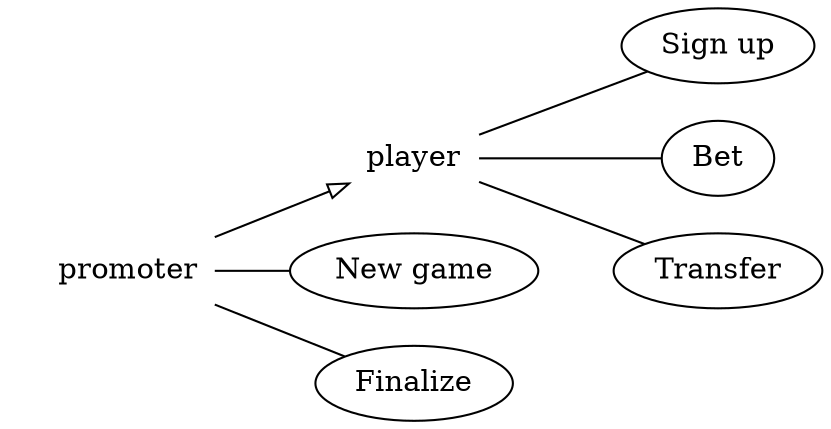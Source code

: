 digraph G {
	rankdir=LR;
	labelloc="b";
	peripheries=0;
	
	/* Actor Nodes */	
	node [shape=plaintext, color=white];

	subgraph clusterPlayer { player};
	player [shapefile="stick.png"];

	subgraph clusterPromoter {promoter};
	promoter [shapefile="stick.png"];


	/* Use Case Nodes */
	
	node [shape=ellipse, style=solid, color=black];
	
	sign_up [label="Sign up"];
	new_game [label="New game"];
	bet [label="Bet"];
	finalize [label="Finalize"];
	transfer [label="Transfer"]
	

	/* Edges */
	
	edge  [arrowhead="oarrow"];
	
	promoter->player;

	
	edge [arrowhead=none];

	player -> sign_up;
	player -> bet;
	player -> transfer;	

	promoter -> new_game;
	promoter -> finalize;
	

	/*	
	edge [arrowtail="vee", label="<<extend>>", style=dashed];
	*/
}
